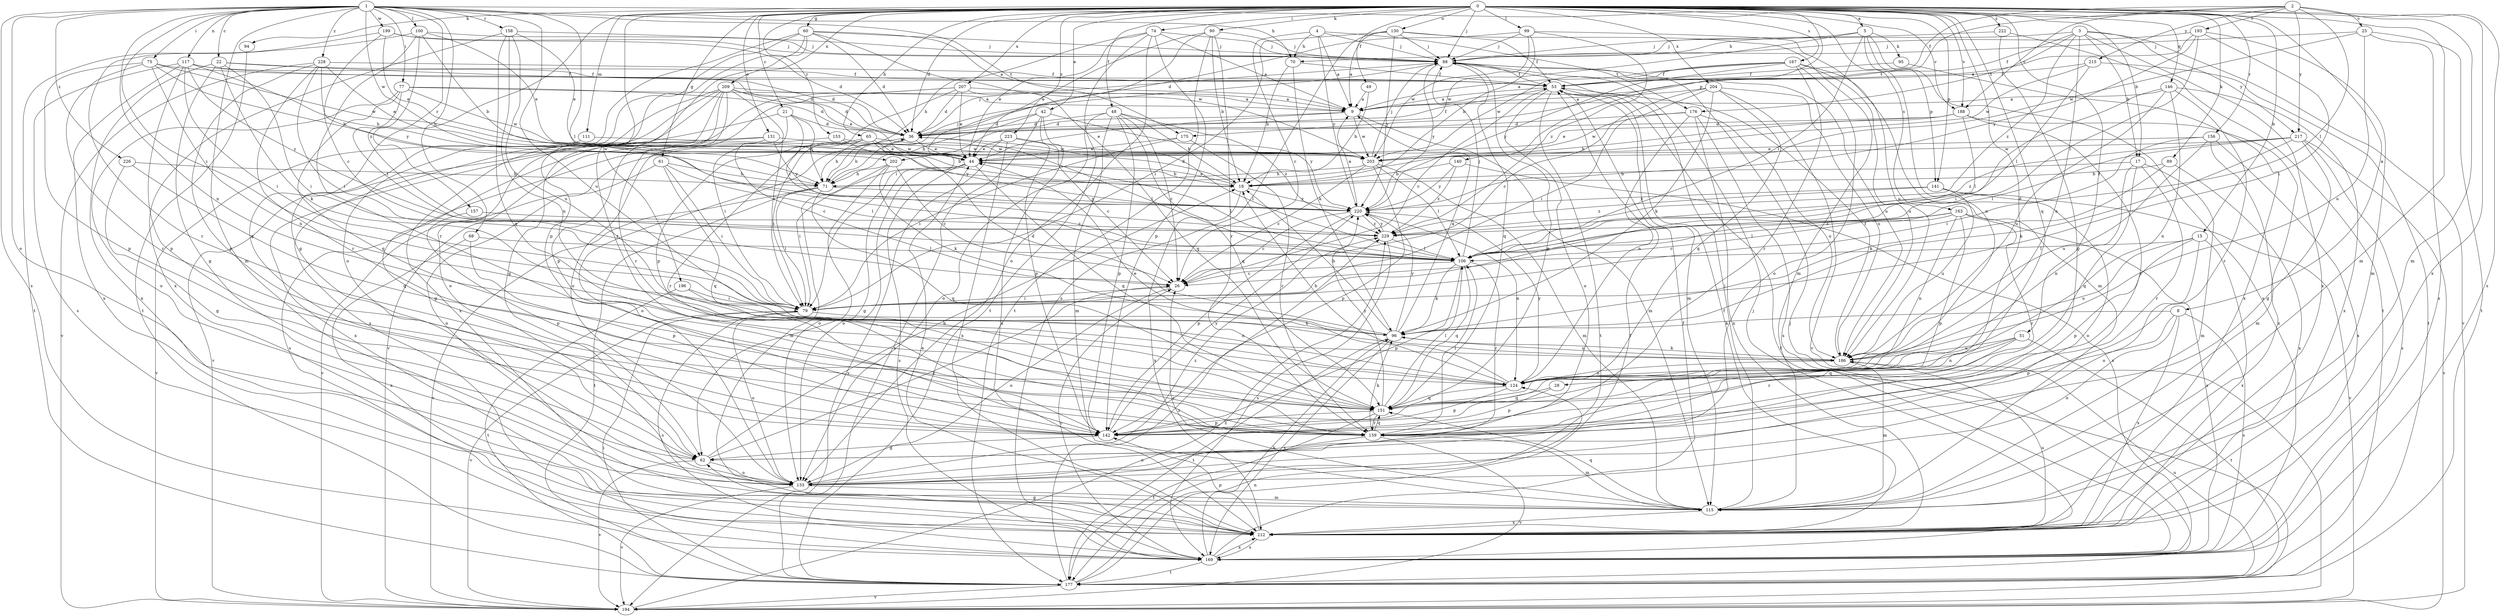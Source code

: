 strict digraph  {
0;
1;
2;
3;
4;
5;
8;
9;
15;
17;
18;
21;
22;
25;
26;
28;
36;
42;
44;
48;
49;
51;
53;
60;
61;
62;
65;
68;
70;
71;
74;
75;
77;
79;
88;
89;
90;
94;
95;
96;
99;
100;
106;
111;
115;
117;
124;
130;
131;
133;
140;
141;
142;
146;
151;
153;
156;
157;
158;
159;
163;
167;
169;
175;
176;
177;
186;
188;
193;
194;
196;
199;
202;
203;
204;
207;
209;
212;
215;
217;
220;
222;
223;
226;
228;
229;
0 -> 5  [label=a];
0 -> 8  [label=a];
0 -> 15  [label=b];
0 -> 17  [label=b];
0 -> 21  [label=c];
0 -> 28  [label=d];
0 -> 36  [label=d];
0 -> 42  [label=e];
0 -> 48  [label=f];
0 -> 49  [label=f];
0 -> 51  [label=f];
0 -> 60  [label=g];
0 -> 61  [label=g];
0 -> 62  [label=g];
0 -> 65  [label=h];
0 -> 74  [label=i];
0 -> 88  [label=j];
0 -> 89  [label=k];
0 -> 90  [label=k];
0 -> 94  [label=k];
0 -> 99  [label=l];
0 -> 111  [label=m];
0 -> 115  [label=m];
0 -> 130  [label=o];
0 -> 131  [label=o];
0 -> 140  [label=p];
0 -> 141  [label=p];
0 -> 146  [label=q];
0 -> 151  [label=q];
0 -> 153  [label=r];
0 -> 156  [label=r];
0 -> 163  [label=s];
0 -> 167  [label=s];
0 -> 169  [label=s];
0 -> 188  [label=v];
0 -> 196  [label=w];
0 -> 204  [label=x];
0 -> 207  [label=x];
0 -> 209  [label=x];
0 -> 212  [label=x];
0 -> 222  [label=z];
0 -> 223  [label=z];
1 -> 22  [label=c];
1 -> 68  [label=h];
1 -> 70  [label=h];
1 -> 75  [label=i];
1 -> 77  [label=i];
1 -> 79  [label=i];
1 -> 100  [label=l];
1 -> 106  [label=l];
1 -> 115  [label=m];
1 -> 117  [label=n];
1 -> 124  [label=n];
1 -> 133  [label=o];
1 -> 157  [label=r];
1 -> 158  [label=r];
1 -> 169  [label=s];
1 -> 175  [label=t];
1 -> 186  [label=u];
1 -> 188  [label=v];
1 -> 199  [label=w];
1 -> 202  [label=w];
1 -> 226  [label=z];
1 -> 228  [label=z];
2 -> 25  [label=c];
2 -> 53  [label=f];
2 -> 106  [label=l];
2 -> 115  [label=m];
2 -> 175  [label=t];
2 -> 188  [label=v];
2 -> 193  [label=v];
2 -> 215  [label=y];
2 -> 217  [label=y];
3 -> 17  [label=b];
3 -> 53  [label=f];
3 -> 70  [label=h];
3 -> 124  [label=n];
3 -> 176  [label=t];
3 -> 194  [label=v];
3 -> 212  [label=x];
3 -> 217  [label=y];
3 -> 229  [label=z];
4 -> 9  [label=a];
4 -> 26  [label=c];
4 -> 70  [label=h];
4 -> 88  [label=j];
4 -> 176  [label=t];
4 -> 220  [label=y];
5 -> 88  [label=j];
5 -> 95  [label=k];
5 -> 106  [label=l];
5 -> 124  [label=n];
5 -> 141  [label=p];
5 -> 169  [label=s];
5 -> 202  [label=w];
8 -> 96  [label=k];
8 -> 133  [label=o];
8 -> 142  [label=p];
8 -> 169  [label=s];
8 -> 212  [label=x];
9 -> 36  [label=d];
9 -> 44  [label=e];
9 -> 115  [label=m];
9 -> 203  [label=w];
15 -> 106  [label=l];
15 -> 133  [label=o];
15 -> 142  [label=p];
15 -> 186  [label=u];
15 -> 212  [label=x];
17 -> 18  [label=b];
17 -> 115  [label=m];
17 -> 124  [label=n];
17 -> 151  [label=q];
17 -> 159  [label=r];
18 -> 36  [label=d];
18 -> 44  [label=e];
18 -> 212  [label=x];
18 -> 220  [label=y];
21 -> 36  [label=d];
21 -> 71  [label=h];
21 -> 79  [label=i];
21 -> 194  [label=v];
21 -> 229  [label=z];
22 -> 36  [label=d];
22 -> 53  [label=f];
22 -> 62  [label=g];
22 -> 79  [label=i];
22 -> 96  [label=k];
22 -> 212  [label=x];
25 -> 88  [label=j];
25 -> 169  [label=s];
25 -> 177  [label=t];
25 -> 186  [label=u];
25 -> 203  [label=w];
26 -> 79  [label=i];
26 -> 133  [label=o];
28 -> 142  [label=p];
28 -> 151  [label=q];
36 -> 44  [label=e];
36 -> 53  [label=f];
36 -> 71  [label=h];
36 -> 88  [label=j];
36 -> 106  [label=l];
36 -> 133  [label=o];
42 -> 36  [label=d];
42 -> 71  [label=h];
42 -> 142  [label=p];
42 -> 177  [label=t];
42 -> 212  [label=x];
42 -> 220  [label=y];
44 -> 18  [label=b];
44 -> 62  [label=g];
44 -> 79  [label=i];
44 -> 106  [label=l];
44 -> 133  [label=o];
44 -> 151  [label=q];
44 -> 169  [label=s];
48 -> 18  [label=b];
48 -> 26  [label=c];
48 -> 36  [label=d];
48 -> 115  [label=m];
48 -> 133  [label=o];
48 -> 142  [label=p];
48 -> 151  [label=q];
48 -> 229  [label=z];
49 -> 9  [label=a];
49 -> 18  [label=b];
51 -> 124  [label=n];
51 -> 151  [label=q];
51 -> 159  [label=r];
51 -> 177  [label=t];
51 -> 186  [label=u];
53 -> 9  [label=a];
53 -> 26  [label=c];
53 -> 115  [label=m];
53 -> 133  [label=o];
53 -> 177  [label=t];
60 -> 9  [label=a];
60 -> 36  [label=d];
60 -> 62  [label=g];
60 -> 88  [label=j];
60 -> 133  [label=o];
60 -> 142  [label=p];
60 -> 159  [label=r];
60 -> 203  [label=w];
61 -> 71  [label=h];
61 -> 79  [label=i];
61 -> 106  [label=l];
61 -> 133  [label=o];
61 -> 151  [label=q];
62 -> 18  [label=b];
62 -> 26  [label=c];
62 -> 133  [label=o];
62 -> 194  [label=v];
65 -> 18  [label=b];
65 -> 44  [label=e];
65 -> 71  [label=h];
65 -> 79  [label=i];
65 -> 159  [label=r];
65 -> 194  [label=v];
65 -> 203  [label=w];
68 -> 106  [label=l];
68 -> 142  [label=p];
68 -> 212  [label=x];
70 -> 18  [label=b];
70 -> 53  [label=f];
70 -> 96  [label=k];
71 -> 79  [label=i];
71 -> 88  [label=j];
71 -> 151  [label=q];
71 -> 177  [label=t];
71 -> 194  [label=v];
71 -> 220  [label=y];
74 -> 9  [label=a];
74 -> 44  [label=e];
74 -> 71  [label=h];
74 -> 88  [label=j];
74 -> 133  [label=o];
74 -> 142  [label=p];
74 -> 177  [label=t];
75 -> 53  [label=f];
75 -> 71  [label=h];
75 -> 124  [label=n];
75 -> 142  [label=p];
75 -> 159  [label=r];
75 -> 203  [label=w];
77 -> 9  [label=a];
77 -> 36  [label=d];
77 -> 106  [label=l];
77 -> 133  [label=o];
77 -> 151  [label=q];
77 -> 203  [label=w];
79 -> 96  [label=k];
79 -> 133  [label=o];
79 -> 169  [label=s];
79 -> 194  [label=v];
88 -> 53  [label=f];
88 -> 142  [label=p];
88 -> 151  [label=q];
88 -> 186  [label=u];
88 -> 220  [label=y];
89 -> 18  [label=b];
89 -> 96  [label=k];
89 -> 212  [label=x];
90 -> 18  [label=b];
90 -> 44  [label=e];
90 -> 79  [label=i];
90 -> 88  [label=j];
90 -> 159  [label=r];
90 -> 177  [label=t];
94 -> 177  [label=t];
95 -> 53  [label=f];
95 -> 212  [label=x];
96 -> 9  [label=a];
96 -> 18  [label=b];
96 -> 36  [label=d];
96 -> 169  [label=s];
96 -> 177  [label=t];
96 -> 186  [label=u];
96 -> 220  [label=y];
99 -> 18  [label=b];
99 -> 36  [label=d];
99 -> 88  [label=j];
99 -> 186  [label=u];
99 -> 203  [label=w];
99 -> 229  [label=z];
100 -> 18  [label=b];
100 -> 44  [label=e];
100 -> 88  [label=j];
100 -> 159  [label=r];
100 -> 177  [label=t];
100 -> 229  [label=z];
106 -> 26  [label=c];
106 -> 88  [label=j];
106 -> 96  [label=k];
106 -> 142  [label=p];
106 -> 151  [label=q];
106 -> 159  [label=r];
111 -> 194  [label=v];
111 -> 203  [label=w];
115 -> 26  [label=c];
115 -> 88  [label=j];
115 -> 151  [label=q];
115 -> 212  [label=x];
117 -> 36  [label=d];
117 -> 53  [label=f];
117 -> 71  [label=h];
117 -> 79  [label=i];
117 -> 142  [label=p];
117 -> 169  [label=s];
117 -> 212  [label=x];
117 -> 229  [label=z];
124 -> 18  [label=b];
124 -> 44  [label=e];
124 -> 142  [label=p];
124 -> 151  [label=q];
124 -> 220  [label=y];
130 -> 9  [label=a];
130 -> 53  [label=f];
130 -> 79  [label=i];
130 -> 88  [label=j];
130 -> 115  [label=m];
130 -> 169  [label=s];
130 -> 220  [label=y];
131 -> 26  [label=c];
131 -> 62  [label=g];
131 -> 203  [label=w];
131 -> 212  [label=x];
131 -> 220  [label=y];
133 -> 115  [label=m];
133 -> 194  [label=v];
133 -> 229  [label=z];
140 -> 18  [label=b];
140 -> 169  [label=s];
140 -> 220  [label=y];
140 -> 229  [label=z];
141 -> 133  [label=o];
141 -> 186  [label=u];
141 -> 194  [label=v];
141 -> 220  [label=y];
141 -> 229  [label=z];
142 -> 62  [label=g];
142 -> 220  [label=y];
146 -> 9  [label=a];
146 -> 79  [label=i];
146 -> 124  [label=n];
146 -> 159  [label=r];
146 -> 186  [label=u];
146 -> 212  [label=x];
151 -> 106  [label=l];
151 -> 142  [label=p];
151 -> 159  [label=r];
151 -> 177  [label=t];
151 -> 220  [label=y];
153 -> 169  [label=s];
153 -> 203  [label=w];
153 -> 220  [label=y];
156 -> 44  [label=e];
156 -> 79  [label=i];
156 -> 115  [label=m];
156 -> 186  [label=u];
156 -> 212  [label=x];
157 -> 142  [label=p];
157 -> 229  [label=z];
158 -> 44  [label=e];
158 -> 88  [label=j];
158 -> 124  [label=n];
158 -> 151  [label=q];
158 -> 186  [label=u];
158 -> 212  [label=x];
159 -> 96  [label=k];
159 -> 106  [label=l];
159 -> 115  [label=m];
159 -> 133  [label=o];
159 -> 151  [label=q];
159 -> 194  [label=v];
163 -> 26  [label=c];
163 -> 106  [label=l];
163 -> 124  [label=n];
163 -> 142  [label=p];
163 -> 159  [label=r];
163 -> 169  [label=s];
163 -> 229  [label=z];
167 -> 9  [label=a];
167 -> 53  [label=f];
167 -> 115  [label=m];
167 -> 133  [label=o];
167 -> 159  [label=r];
167 -> 186  [label=u];
167 -> 203  [label=w];
167 -> 220  [label=y];
169 -> 26  [label=c];
169 -> 53  [label=f];
169 -> 88  [label=j];
169 -> 96  [label=k];
169 -> 177  [label=t];
169 -> 212  [label=x];
175 -> 44  [label=e];
175 -> 79  [label=i];
175 -> 159  [label=r];
176 -> 36  [label=d];
176 -> 124  [label=n];
176 -> 169  [label=s];
176 -> 186  [label=u];
176 -> 203  [label=w];
176 -> 212  [label=x];
177 -> 53  [label=f];
177 -> 79  [label=i];
177 -> 88  [label=j];
177 -> 124  [label=n];
177 -> 186  [label=u];
177 -> 194  [label=v];
177 -> 229  [label=z];
186 -> 53  [label=f];
186 -> 96  [label=k];
186 -> 115  [label=m];
186 -> 124  [label=n];
188 -> 36  [label=d];
188 -> 44  [label=e];
188 -> 71  [label=h];
188 -> 106  [label=l];
188 -> 159  [label=r];
188 -> 212  [label=x];
193 -> 9  [label=a];
193 -> 79  [label=i];
193 -> 88  [label=j];
193 -> 106  [label=l];
193 -> 115  [label=m];
193 -> 220  [label=y];
194 -> 53  [label=f];
194 -> 229  [label=z];
196 -> 79  [label=i];
196 -> 124  [label=n];
196 -> 177  [label=t];
199 -> 26  [label=c];
199 -> 36  [label=d];
199 -> 44  [label=e];
199 -> 88  [label=j];
199 -> 159  [label=r];
202 -> 26  [label=c];
202 -> 71  [label=h];
202 -> 96  [label=k];
202 -> 115  [label=m];
202 -> 133  [label=o];
203 -> 26  [label=c];
203 -> 71  [label=h];
203 -> 88  [label=j];
203 -> 106  [label=l];
203 -> 115  [label=m];
203 -> 142  [label=p];
204 -> 9  [label=a];
204 -> 26  [label=c];
204 -> 79  [label=i];
204 -> 96  [label=k];
204 -> 151  [label=q];
204 -> 186  [label=u];
204 -> 194  [label=v];
207 -> 9  [label=a];
207 -> 36  [label=d];
207 -> 44  [label=e];
207 -> 133  [label=o];
207 -> 142  [label=p];
207 -> 151  [label=q];
207 -> 194  [label=v];
209 -> 9  [label=a];
209 -> 36  [label=d];
209 -> 44  [label=e];
209 -> 62  [label=g];
209 -> 79  [label=i];
209 -> 133  [label=o];
209 -> 142  [label=p];
209 -> 159  [label=r];
209 -> 169  [label=s];
209 -> 212  [label=x];
212 -> 44  [label=e];
212 -> 53  [label=f];
212 -> 62  [label=g];
212 -> 142  [label=p];
212 -> 169  [label=s];
212 -> 186  [label=u];
215 -> 53  [label=f];
215 -> 106  [label=l];
215 -> 177  [label=t];
215 -> 203  [label=w];
217 -> 62  [label=g];
217 -> 96  [label=k];
217 -> 106  [label=l];
217 -> 169  [label=s];
217 -> 194  [label=v];
217 -> 203  [label=w];
217 -> 229  [label=z];
220 -> 9  [label=a];
220 -> 26  [label=c];
220 -> 124  [label=n];
220 -> 142  [label=p];
220 -> 229  [label=z];
222 -> 62  [label=g];
222 -> 88  [label=j];
222 -> 177  [label=t];
223 -> 26  [label=c];
223 -> 44  [label=e];
223 -> 106  [label=l];
223 -> 194  [label=v];
223 -> 212  [label=x];
226 -> 62  [label=g];
226 -> 71  [label=h];
226 -> 151  [label=q];
228 -> 44  [label=e];
228 -> 53  [label=f];
228 -> 79  [label=i];
228 -> 142  [label=p];
228 -> 159  [label=r];
228 -> 194  [label=v];
228 -> 220  [label=y];
229 -> 106  [label=l];
229 -> 169  [label=s];
229 -> 220  [label=y];
}
